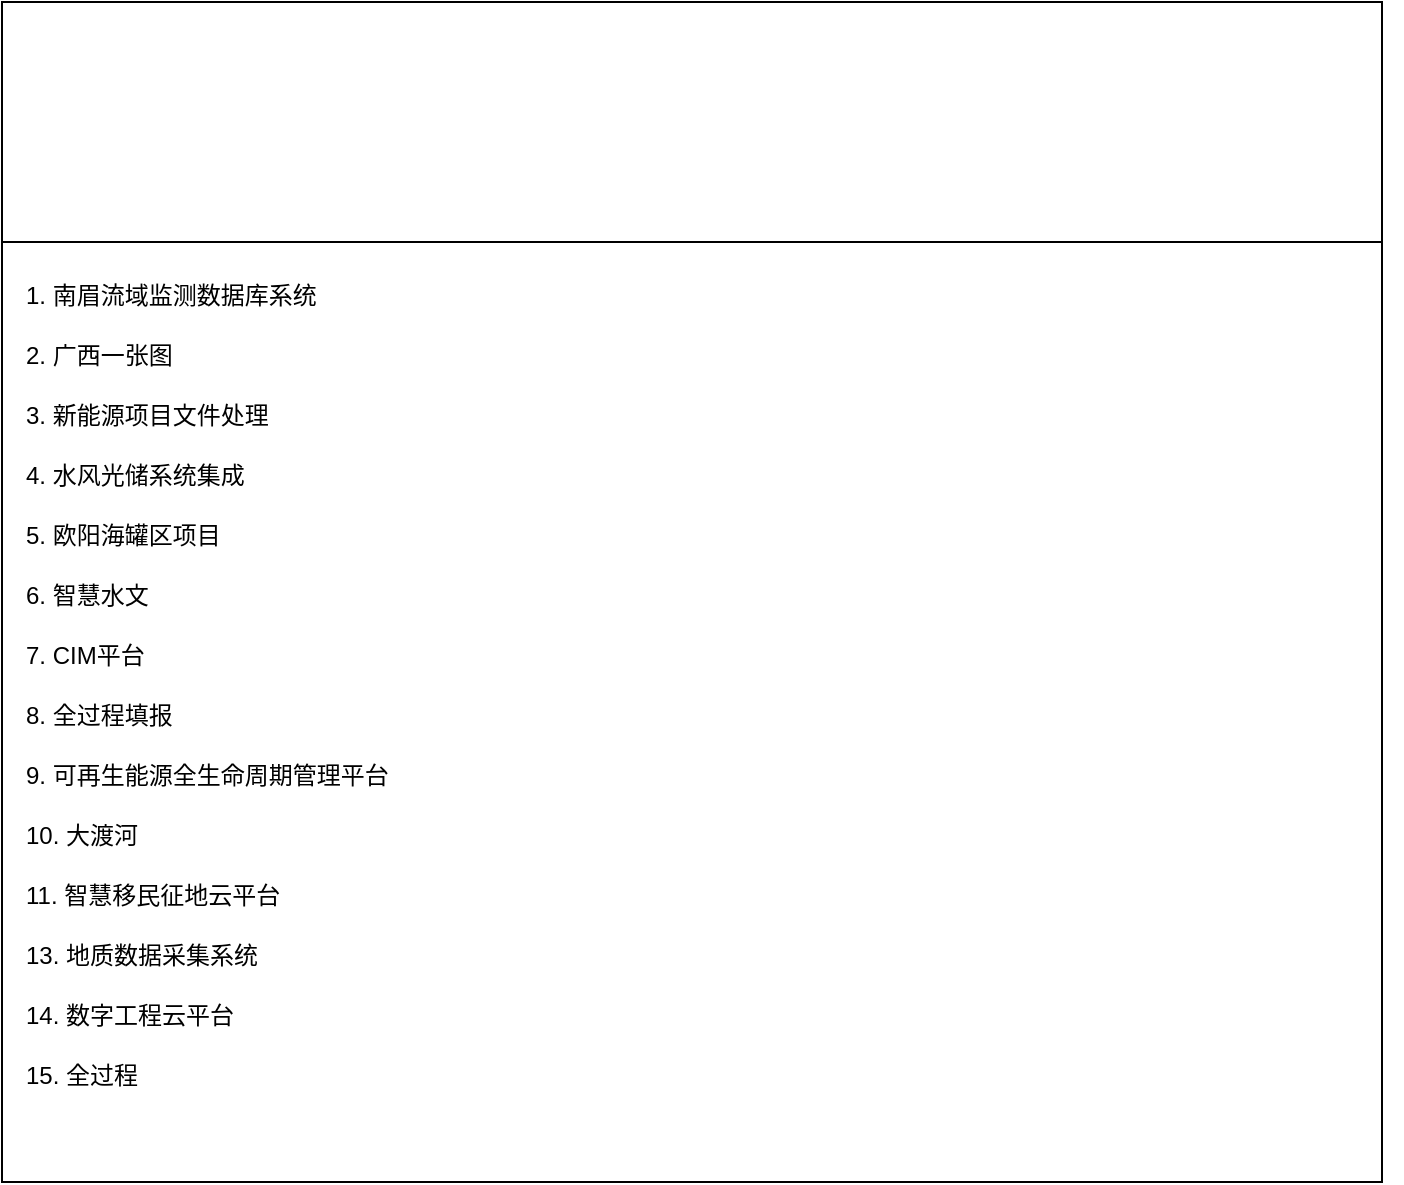 <mxfile version="23.1.5" type="github">
  <diagram name="第 1 页" id="y4OPuHrL55n07sODktMv">
    <mxGraphModel dx="1434" dy="790" grid="1" gridSize="10" guides="1" tooltips="1" connect="1" arrows="1" fold="1" page="1" pageScale="1" pageWidth="827" pageHeight="1169" math="0" shadow="0">
      <root>
        <mxCell id="0" />
        <mxCell id="1" parent="0" />
        <mxCell id="GQAXHznCBVrPEbRLYMm7-1" value="" style="rounded=0;whiteSpace=wrap;html=1;fillColor=none;" parent="1" vertex="1">
          <mxGeometry x="60" y="140" width="690" height="590" as="geometry" />
        </mxCell>
        <mxCell id="GQAXHznCBVrPEbRLYMm7-2" value="" style="rounded=0;whiteSpace=wrap;html=1;fillColor=none;" parent="1" vertex="1">
          <mxGeometry x="60" y="260" width="690" height="470" as="geometry" />
        </mxCell>
        <mxCell id="GQAXHznCBVrPEbRLYMm7-3" value="1. 南眉流域监测数据库系统" style="text;html=1;align=left;verticalAlign=middle;whiteSpace=wrap;rounded=0;" parent="1" vertex="1">
          <mxGeometry x="70" y="272" width="650" height="30" as="geometry" />
        </mxCell>
        <mxCell id="GQAXHznCBVrPEbRLYMm7-4" value="2. 广西一张图" style="text;html=1;align=left;verticalAlign=middle;whiteSpace=wrap;rounded=0;" parent="1" vertex="1">
          <mxGeometry x="70" y="302" width="630" height="30" as="geometry" />
        </mxCell>
        <mxCell id="GQAXHznCBVrPEbRLYMm7-5" value="3. 新能源项目文件处理" style="text;html=1;align=left;verticalAlign=middle;whiteSpace=wrap;rounded=0;" parent="1" vertex="1">
          <mxGeometry x="70" y="332" width="640" height="30" as="geometry" />
        </mxCell>
        <mxCell id="GQAXHznCBVrPEbRLYMm7-6" value="4. 水风光储系统集成" style="text;html=1;align=left;verticalAlign=middle;whiteSpace=wrap;rounded=0;" parent="1" vertex="1">
          <mxGeometry x="70" y="362" width="640" height="30" as="geometry" />
        </mxCell>
        <mxCell id="GQAXHznCBVrPEbRLYMm7-7" value="5. 欧阳海罐区项目" style="text;html=1;align=left;verticalAlign=middle;whiteSpace=wrap;rounded=0;" parent="1" vertex="1">
          <mxGeometry x="70" y="392" width="690" height="30" as="geometry" />
        </mxCell>
        <mxCell id="GQAXHznCBVrPEbRLYMm7-8" value="6. 智慧水文" style="text;html=1;align=left;verticalAlign=middle;whiteSpace=wrap;rounded=0;" parent="1" vertex="1">
          <mxGeometry x="70" y="422" width="650" height="30" as="geometry" />
        </mxCell>
        <mxCell id="GQAXHznCBVrPEbRLYMm7-9" value="7. CIM平台" style="text;html=1;align=left;verticalAlign=middle;whiteSpace=wrap;rounded=0;" parent="1" vertex="1">
          <mxGeometry x="70" y="452" width="640" height="30" as="geometry" />
        </mxCell>
        <mxCell id="GQAXHznCBVrPEbRLYMm7-10" value="8. 全过程填报" style="text;html=1;align=left;verticalAlign=middle;whiteSpace=wrap;rounded=0;" parent="1" vertex="1">
          <mxGeometry x="70" y="482" width="640" height="30" as="geometry" />
        </mxCell>
        <mxCell id="GQAXHznCBVrPEbRLYMm7-11" value="9. 可再生能源全生命周期管理平台" style="text;html=1;align=left;verticalAlign=middle;whiteSpace=wrap;rounded=0;" parent="1" vertex="1">
          <mxGeometry x="70" y="512" width="640" height="30" as="geometry" />
        </mxCell>
        <mxCell id="GQAXHznCBVrPEbRLYMm7-12" value="10. 大渡河" style="text;html=1;align=left;verticalAlign=middle;whiteSpace=wrap;rounded=0;" parent="1" vertex="1">
          <mxGeometry x="70" y="542" width="640" height="30" as="geometry" />
        </mxCell>
        <mxCell id="GQAXHznCBVrPEbRLYMm7-13" value="11. 智慧移民征地云平台" style="text;html=1;align=left;verticalAlign=middle;whiteSpace=wrap;rounded=0;" parent="1" vertex="1">
          <mxGeometry x="70" y="572" width="620" height="30" as="geometry" />
        </mxCell>
        <mxCell id="GQAXHznCBVrPEbRLYMm7-14" value="13. 地质数据采集系统" style="text;html=1;align=left;verticalAlign=middle;whiteSpace=wrap;rounded=0;" parent="1" vertex="1">
          <mxGeometry x="70" y="602" width="630" height="30" as="geometry" />
        </mxCell>
        <mxCell id="GQAXHznCBVrPEbRLYMm7-15" value="14. 数字工程云平台" style="text;html=1;align=left;verticalAlign=middle;whiteSpace=wrap;rounded=0;" parent="1" vertex="1">
          <mxGeometry x="70" y="632" width="640" height="30" as="geometry" />
        </mxCell>
        <mxCell id="GQAXHznCBVrPEbRLYMm7-16" value="15. 全过程" style="text;html=1;align=left;verticalAlign=middle;whiteSpace=wrap;rounded=0;" parent="1" vertex="1">
          <mxGeometry x="70" y="662" width="640" height="30" as="geometry" />
        </mxCell>
      </root>
    </mxGraphModel>
  </diagram>
</mxfile>
